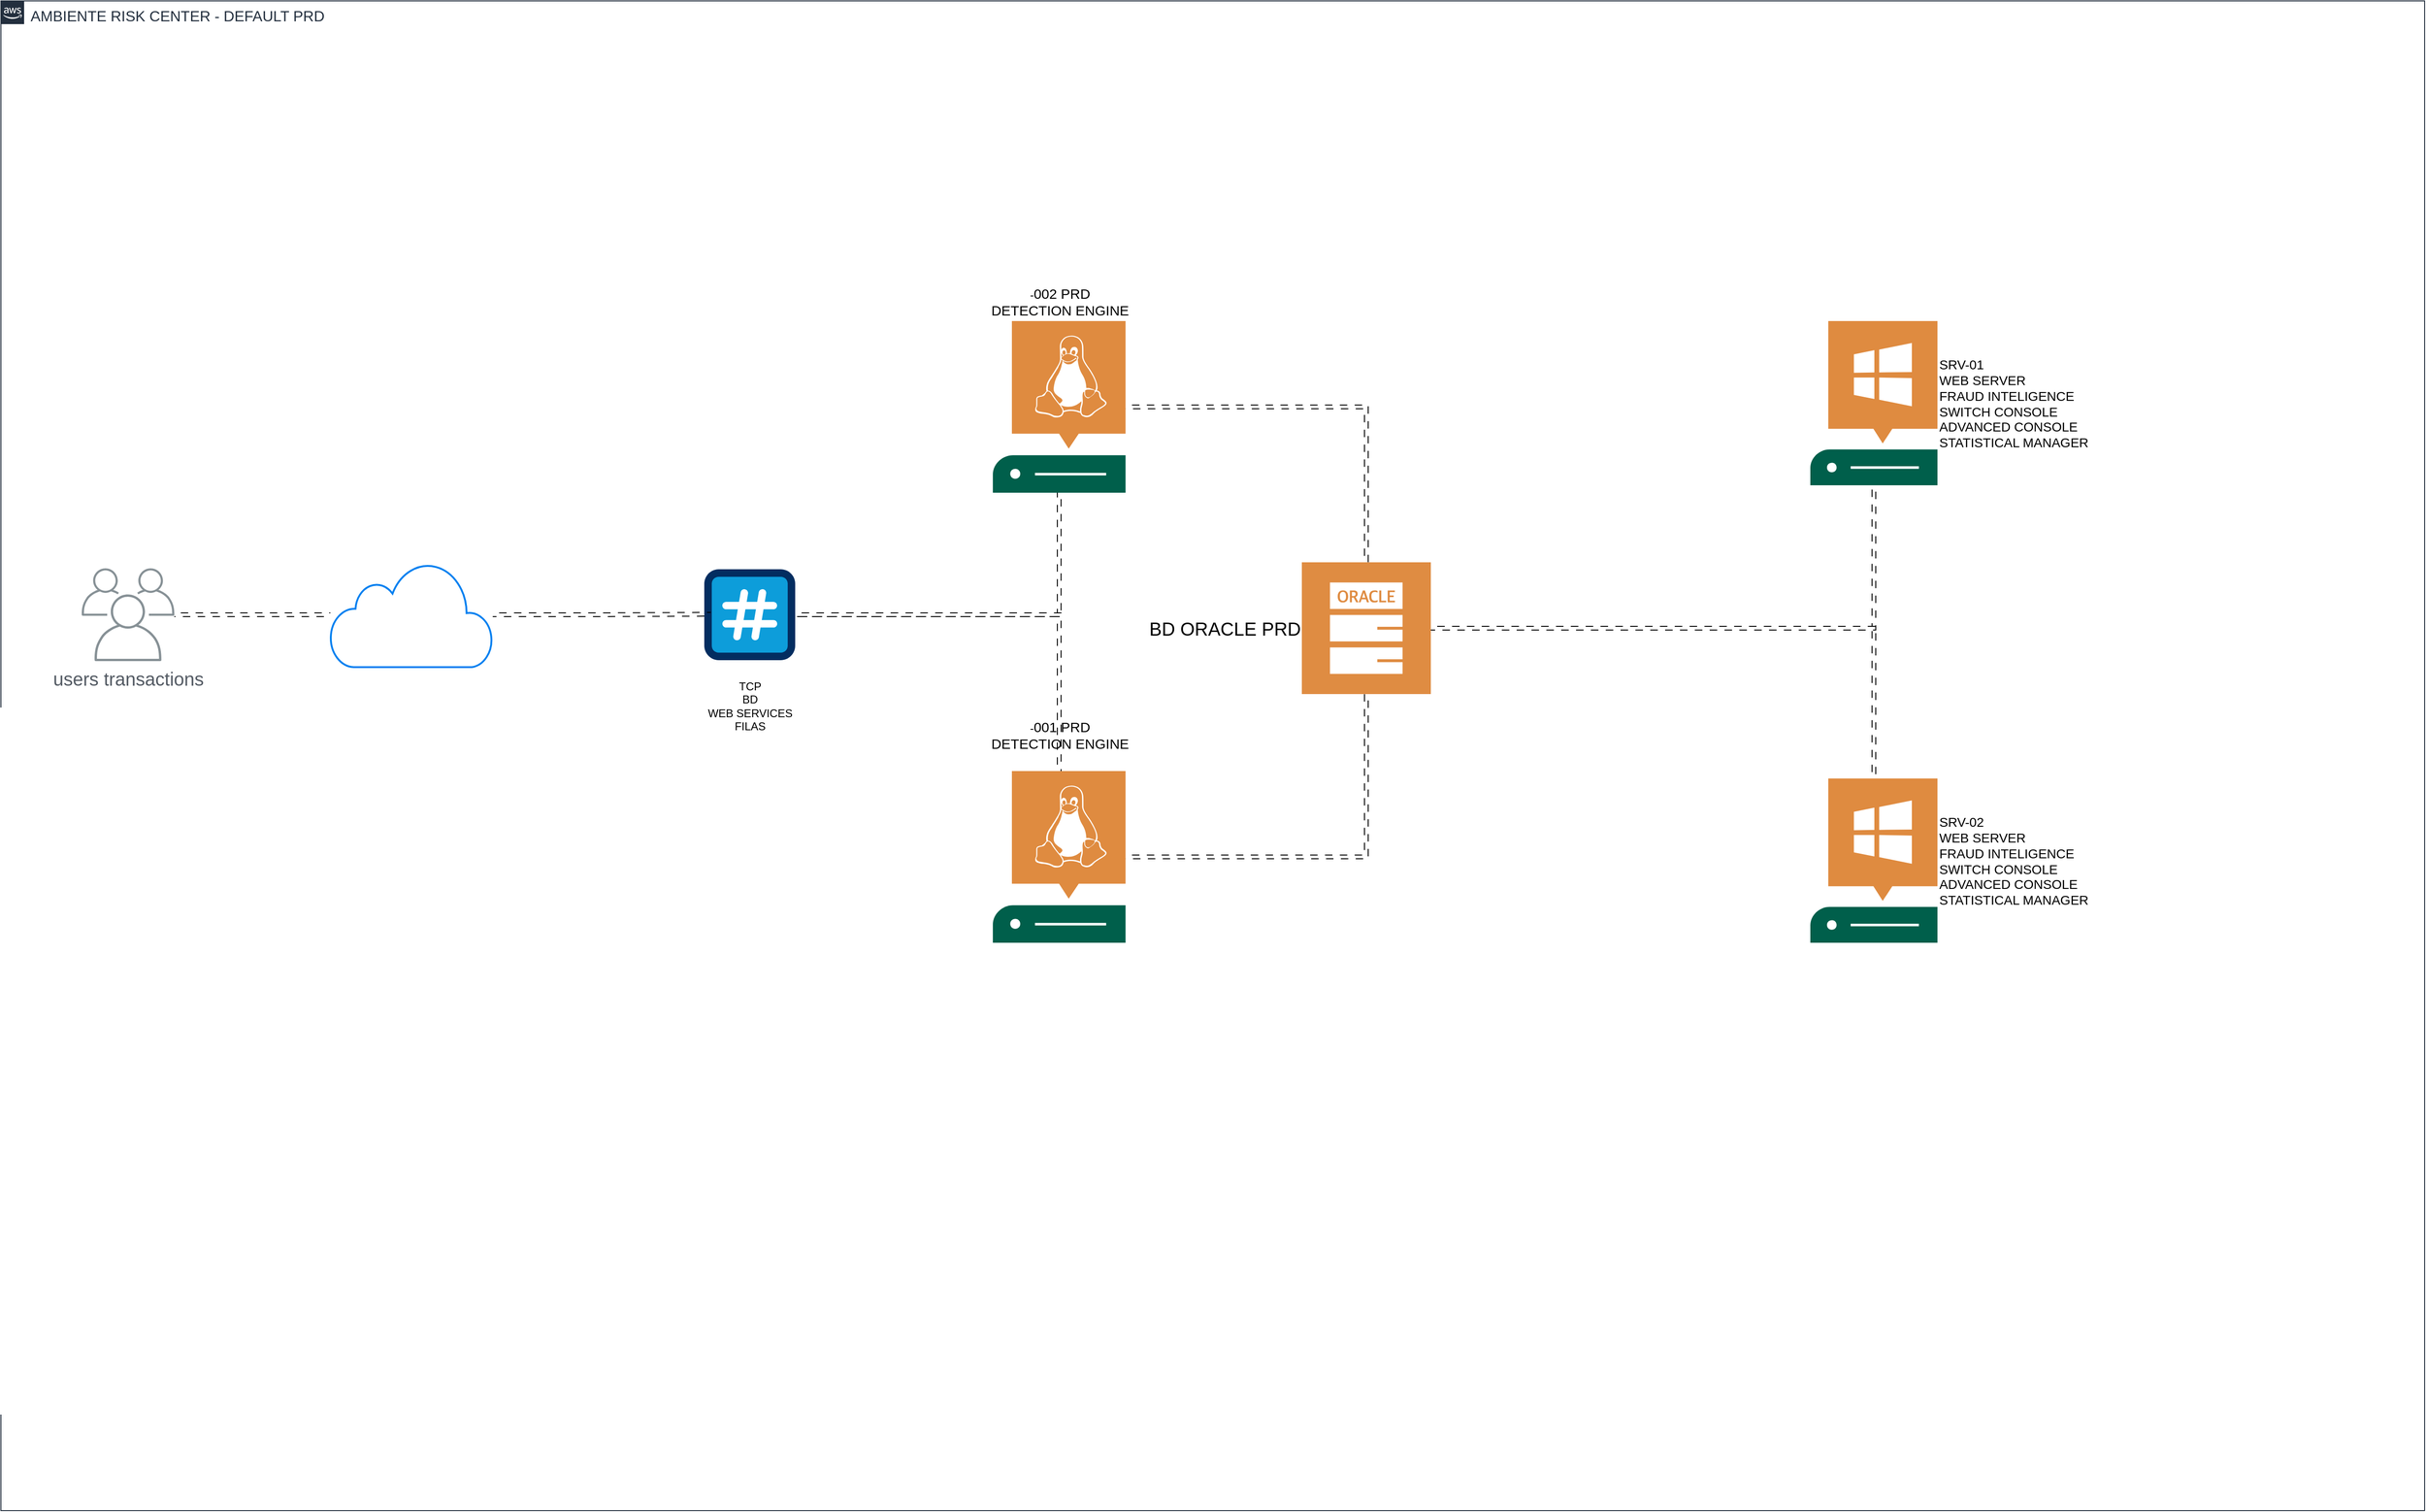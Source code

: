 <mxfile version="24.5.4" type="github">
  <diagram name="Página-1" id="xzBU_N4A5D91nfDYqDyT">
    <mxGraphModel dx="4060" dy="758" grid="0" gridSize="10" guides="1" tooltips="1" connect="1" arrows="1" fold="1" page="0" pageScale="1" pageWidth="1169" pageHeight="827" math="0" shadow="0">
      <root>
        <mxCell id="0" />
        <mxCell id="1" parent="0" />
        <mxCell id="rqP_-Npx7YA7qhz6Y2l_-18" style="edgeStyle=orthogonalEdgeStyle;rounded=0;orthogonalLoop=1;jettySize=auto;html=1;flowAnimation=1;shape=link;" parent="1" source="rqP_-Npx7YA7qhz6Y2l_-2" target="rqP_-Npx7YA7qhz6Y2l_-12" edge="1">
          <mxGeometry relative="1" as="geometry" />
        </mxCell>
        <mxCell id="rqP_-Npx7YA7qhz6Y2l_-2" value="&lt;font style=&quot;font-size: 20px;&quot;&gt;users transactions&lt;/font&gt;&lt;div&gt;&lt;font style=&quot;font-size: 20px;&quot;&gt;&lt;br&gt;&lt;/font&gt;&lt;/div&gt;" style="sketch=0;outlineConnect=0;gradientColor=none;fontColor=#545B64;strokeColor=none;fillColor=#879196;dashed=0;verticalLabelPosition=bottom;verticalAlign=top;align=center;html=1;fontSize=12;fontStyle=0;aspect=fixed;shape=mxgraph.aws4.illustration_users;pointerEvents=1" parent="1" vertex="1">
          <mxGeometry x="-1606" y="672.5" width="100" height="100" as="geometry" />
        </mxCell>
        <mxCell id="rqP_-Npx7YA7qhz6Y2l_-15" style="edgeStyle=orthogonalEdgeStyle;rounded=0;orthogonalLoop=1;jettySize=auto;html=1;flowAnimation=1;shape=link;" parent="1" source="rqP_-Npx7YA7qhz6Y2l_-9" target="rqP_-Npx7YA7qhz6Y2l_-11" edge="1">
          <mxGeometry relative="1" as="geometry" />
        </mxCell>
        <mxCell id="rqP_-Npx7YA7qhz6Y2l_-9" value="&lt;br&gt;-&lt;font style=&quot;font-size: 15px;&quot;&gt;002 PRD&lt;/font&gt;&lt;br&gt;&lt;div style=&quot;font-size: 15px;&quot;&gt;DETECTION ENGINE&lt;br&gt;&lt;/div&gt;" style="sketch=0;pointerEvents=1;shadow=0;dashed=0;html=1;strokeColor=none;fillColor=#005F4B;labelPosition=center;verticalLabelPosition=top;verticalAlign=bottom;align=center;outlineConnect=0;shape=mxgraph.veeam2.linux_server;" parent="1" vertex="1">
          <mxGeometry x="-624" y="406" width="143" height="185" as="geometry" />
        </mxCell>
        <mxCell id="rqP_-Npx7YA7qhz6Y2l_-16" style="edgeStyle=orthogonalEdgeStyle;rounded=0;orthogonalLoop=1;jettySize=auto;html=1;flowAnimation=1;shape=link;" parent="1" source="rqP_-Npx7YA7qhz6Y2l_-10" target="rqP_-Npx7YA7qhz6Y2l_-11" edge="1">
          <mxGeometry relative="1" as="geometry" />
        </mxCell>
        <mxCell id="rqP_-Npx7YA7qhz6Y2l_-10" value="&lt;br&gt;-&lt;font style=&quot;font-size: 15px;&quot;&gt;001 PRD&lt;/font&gt;&lt;br&gt;&lt;div style=&quot;font-size: 15px;&quot;&gt;DETECTION ENGINE&lt;br&gt;&lt;br&gt;&lt;/div&gt;" style="sketch=0;pointerEvents=1;shadow=0;dashed=0;html=1;strokeColor=none;fillColor=#005F4B;labelPosition=center;verticalLabelPosition=top;verticalAlign=bottom;align=center;outlineConnect=0;shape=mxgraph.veeam2.linux_server;" parent="1" vertex="1">
          <mxGeometry x="-624" y="891" width="143" height="185" as="geometry" />
        </mxCell>
        <mxCell id="rqP_-Npx7YA7qhz6Y2l_-19" style="edgeStyle=orthogonalEdgeStyle;rounded=0;orthogonalLoop=1;jettySize=auto;html=1;flowAnimation=1;shape=link;" parent="1" source="rqP_-Npx7YA7qhz6Y2l_-11" target="rqP_-Npx7YA7qhz6Y2l_-17" edge="1">
          <mxGeometry relative="1" as="geometry" />
        </mxCell>
        <mxCell id="rqP_-Npx7YA7qhz6Y2l_-21" style="edgeStyle=orthogonalEdgeStyle;rounded=0;orthogonalLoop=1;jettySize=auto;html=1;flowAnimation=1;shape=link;" parent="1" source="rqP_-Npx7YA7qhz6Y2l_-11" target="rqP_-Npx7YA7qhz6Y2l_-20" edge="1">
          <mxGeometry relative="1" as="geometry" />
        </mxCell>
        <mxCell id="rqP_-Npx7YA7qhz6Y2l_-11" value="&lt;span style=&quot;font-size: 20px;&quot;&gt;BD ORACLE PRD&lt;/span&gt;" style="sketch=0;pointerEvents=1;shadow=0;dashed=0;html=1;strokeColor=none;fillColor=#DF8C42;labelPosition=left;verticalLabelPosition=middle;verticalAlign=middle;align=right;outlineConnect=0;shape=mxgraph.veeam2.oracle_db;" parent="1" vertex="1">
          <mxGeometry x="-291" y="666" width="139" height="142" as="geometry" />
        </mxCell>
        <mxCell id="rqP_-Npx7YA7qhz6Y2l_-17" value="&lt;font style=&quot;font-size: 14px;&quot;&gt;SRV-01&lt;br&gt;WEB SERVER&amp;nbsp;&lt;br&gt;FRAUD INTELIGENCE&lt;br&gt;SWITCH CONSOLE&lt;br&gt;ADVANCED CONSOLE&amp;nbsp;&lt;br&gt;STATISTICAL MANAGER&lt;/font&gt;" style="sketch=0;pointerEvents=1;shadow=0;dashed=0;html=1;strokeColor=none;fillColor=#005F4B;labelPosition=right;verticalLabelPosition=middle;verticalAlign=middle;align=left;outlineConnect=0;shape=mxgraph.veeam2.windows_server;" parent="1" vertex="1">
          <mxGeometry x="257" y="406" width="137" height="177" as="geometry" />
        </mxCell>
        <mxCell id="rqP_-Npx7YA7qhz6Y2l_-20" value="&lt;span style=&quot;font-size: 14px; text-align: left;&quot;&gt;SRV-02&lt;/span&gt;&lt;br style=&quot;font-size: 14px; text-align: left;&quot;&gt;&lt;span style=&quot;font-size: 14px; text-align: left;&quot;&gt;WEB SERVER&amp;nbsp;&lt;/span&gt;&lt;br style=&quot;font-size: 14px; text-align: left;&quot;&gt;&lt;span style=&quot;font-size: 14px; text-align: left;&quot;&gt;FRAUD INTELIGENCE&lt;/span&gt;&lt;br style=&quot;font-size: 14px; text-align: left;&quot;&gt;&lt;span style=&quot;font-size: 14px; text-align: left;&quot;&gt;SWITCH CONSOLE&lt;/span&gt;&lt;br style=&quot;font-size: 14px; text-align: left;&quot;&gt;&lt;span style=&quot;font-size: 14px; text-align: left;&quot;&gt;ADVANCED CONSOLE&amp;nbsp;&lt;/span&gt;&lt;br style=&quot;font-size: 14px; text-align: left;&quot;&gt;&lt;span style=&quot;font-size: 14px; text-align: left;&quot;&gt;STATISTICAL MANAGER&lt;/span&gt;" style="sketch=0;pointerEvents=1;shadow=0;dashed=0;html=1;strokeColor=none;fillColor=#005F4B;labelPosition=right;verticalLabelPosition=middle;verticalAlign=middle;align=left;outlineConnect=0;shape=mxgraph.veeam2.windows_server;" parent="1" vertex="1">
          <mxGeometry x="257" y="899" width="137" height="177" as="geometry" />
        </mxCell>
        <mxCell id="rqP_-Npx7YA7qhz6Y2l_-27" value="&lt;font style=&quot;font-size: 16px;&quot;&gt;AMBIENTE RISK CENTER - DEFAULT PRD&lt;/font&gt;" style="points=[[0,0],[0.25,0],[0.5,0],[0.75,0],[1,0],[1,0.25],[1,0.5],[1,0.75],[1,1],[0.75,1],[0.5,1],[0.25,1],[0,1],[0,0.75],[0,0.5],[0,0.25]];outlineConnect=0;gradientColor=none;html=1;whiteSpace=wrap;fontSize=12;fontStyle=0;container=1;pointerEvents=0;collapsible=0;recursiveResize=0;shape=mxgraph.aws4.group;grIcon=mxgraph.aws4.group_aws_cloud_alt;strokeColor=#232F3E;fillColor=none;verticalAlign=top;align=left;spacingLeft=30;fontColor=#232F3E;dashed=0;" parent="1" vertex="1">
          <mxGeometry x="-1693" y="61" width="2612" height="1627" as="geometry" />
        </mxCell>
        <mxCell id="rqP_-Npx7YA7qhz6Y2l_-12" value="" style="html=1;verticalLabelPosition=bottom;align=center;labelBackgroundColor=#ffffff;verticalAlign=top;strokeWidth=2;strokeColor=#0080F0;shadow=0;dashed=0;shape=mxgraph.ios7.icons.cloud;" parent="rqP_-Npx7YA7qhz6Y2l_-27" vertex="1">
          <mxGeometry x="355" y="605" width="175" height="113" as="geometry" />
        </mxCell>
        <mxCell id="jPE5NSnq966SAD9NA4_V-1" value="TCP&lt;br&gt;BD&lt;br&gt;WEB SERVICES&lt;br&gt;FILAS" style="verticalLabelPosition=bottom;aspect=fixed;html=1;shape=mxgraph.salesforce.channels;" vertex="1" parent="rqP_-Npx7YA7qhz6Y2l_-27">
          <mxGeometry x="758" y="612.5" width="98" height="98" as="geometry" />
        </mxCell>
        <mxCell id="jPE5NSnq966SAD9NA4_V-2" style="edgeStyle=orthogonalEdgeStyle;rounded=0;orthogonalLoop=1;jettySize=auto;html=1;entryX=0.071;entryY=0.495;entryDx=0;entryDy=0;entryPerimeter=0;flowAnimation=1;shape=link;" edge="1" parent="rqP_-Npx7YA7qhz6Y2l_-27" source="rqP_-Npx7YA7qhz6Y2l_-12" target="jPE5NSnq966SAD9NA4_V-1">
          <mxGeometry relative="1" as="geometry" />
        </mxCell>
        <mxCell id="jPE5NSnq966SAD9NA4_V-3" style="edgeStyle=orthogonalEdgeStyle;rounded=0;orthogonalLoop=1;jettySize=auto;html=1;flowAnimation=1;shape=link;" edge="1" parent="1" source="jPE5NSnq966SAD9NA4_V-1" target="rqP_-Npx7YA7qhz6Y2l_-9">
          <mxGeometry relative="1" as="geometry" />
        </mxCell>
        <mxCell id="jPE5NSnq966SAD9NA4_V-4" style="edgeStyle=orthogonalEdgeStyle;rounded=0;orthogonalLoop=1;jettySize=auto;html=1;flowAnimation=1;shape=link;" edge="1" parent="1" source="jPE5NSnq966SAD9NA4_V-1" target="rqP_-Npx7YA7qhz6Y2l_-10">
          <mxGeometry relative="1" as="geometry" />
        </mxCell>
      </root>
    </mxGraphModel>
  </diagram>
</mxfile>

